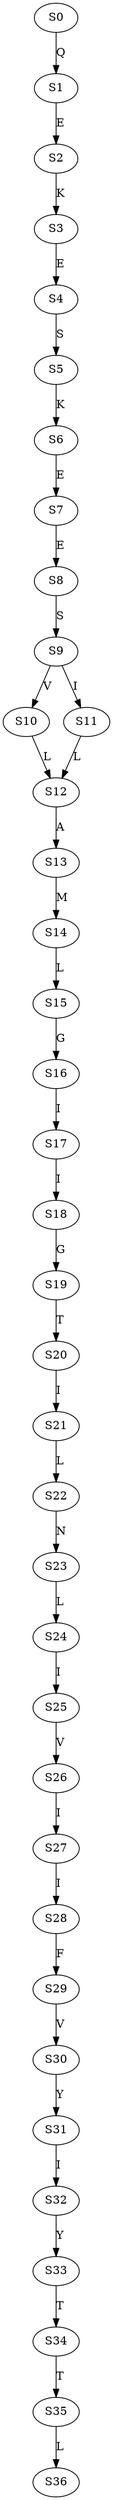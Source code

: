 strict digraph  {
	S0 -> S1 [ label = Q ];
	S1 -> S2 [ label = E ];
	S2 -> S3 [ label = K ];
	S3 -> S4 [ label = E ];
	S4 -> S5 [ label = S ];
	S5 -> S6 [ label = K ];
	S6 -> S7 [ label = E ];
	S7 -> S8 [ label = E ];
	S8 -> S9 [ label = S ];
	S9 -> S10 [ label = V ];
	S9 -> S11 [ label = I ];
	S10 -> S12 [ label = L ];
	S11 -> S12 [ label = L ];
	S12 -> S13 [ label = A ];
	S13 -> S14 [ label = M ];
	S14 -> S15 [ label = L ];
	S15 -> S16 [ label = G ];
	S16 -> S17 [ label = I ];
	S17 -> S18 [ label = I ];
	S18 -> S19 [ label = G ];
	S19 -> S20 [ label = T ];
	S20 -> S21 [ label = I ];
	S21 -> S22 [ label = L ];
	S22 -> S23 [ label = N ];
	S23 -> S24 [ label = L ];
	S24 -> S25 [ label = I ];
	S25 -> S26 [ label = V ];
	S26 -> S27 [ label = I ];
	S27 -> S28 [ label = I ];
	S28 -> S29 [ label = F ];
	S29 -> S30 [ label = V ];
	S30 -> S31 [ label = Y ];
	S31 -> S32 [ label = I ];
	S32 -> S33 [ label = Y ];
	S33 -> S34 [ label = T ];
	S34 -> S35 [ label = T ];
	S35 -> S36 [ label = L ];
}
